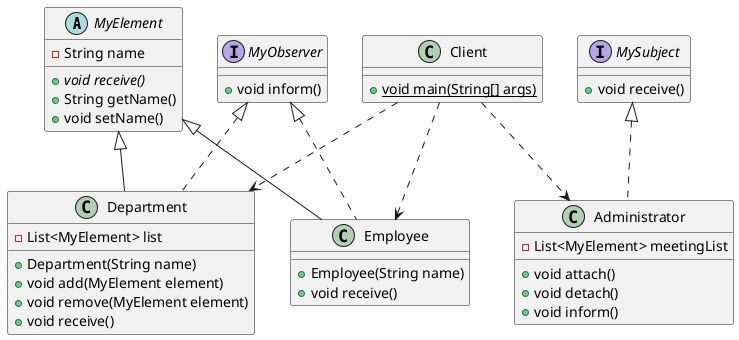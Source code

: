 @startuml
'https://plantuml.com/class-diagram

MyElement ^-- Employee
MyElement ^-- Department
MyObserver <|.. Employee
MyObserver <|.. Department
MySubject <|.. Administrator
Client ..> Administrator
Client ..> Employee
Client ..> Department

interface MyObserver {
    + void inform()
}

interface MySubject {
    + void receive()
}

abstract class MyElement {
    - String name
    + {abstract} void receive()
    + String getName()
    + void setName()
}

class Administrator {
    - List<MyElement> meetingList
    + void attach()
    + void detach()
    + void inform()
}

class Employee {
    + Employee(String name)
    + void receive()
}

class Department {
    - List<MyElement> list
    + Department(String name)
    + void add(MyElement element)
    + void remove(MyElement element)
    + void receive()
}

class Client {
    + {static} void main(String[] args)
}

@enduml